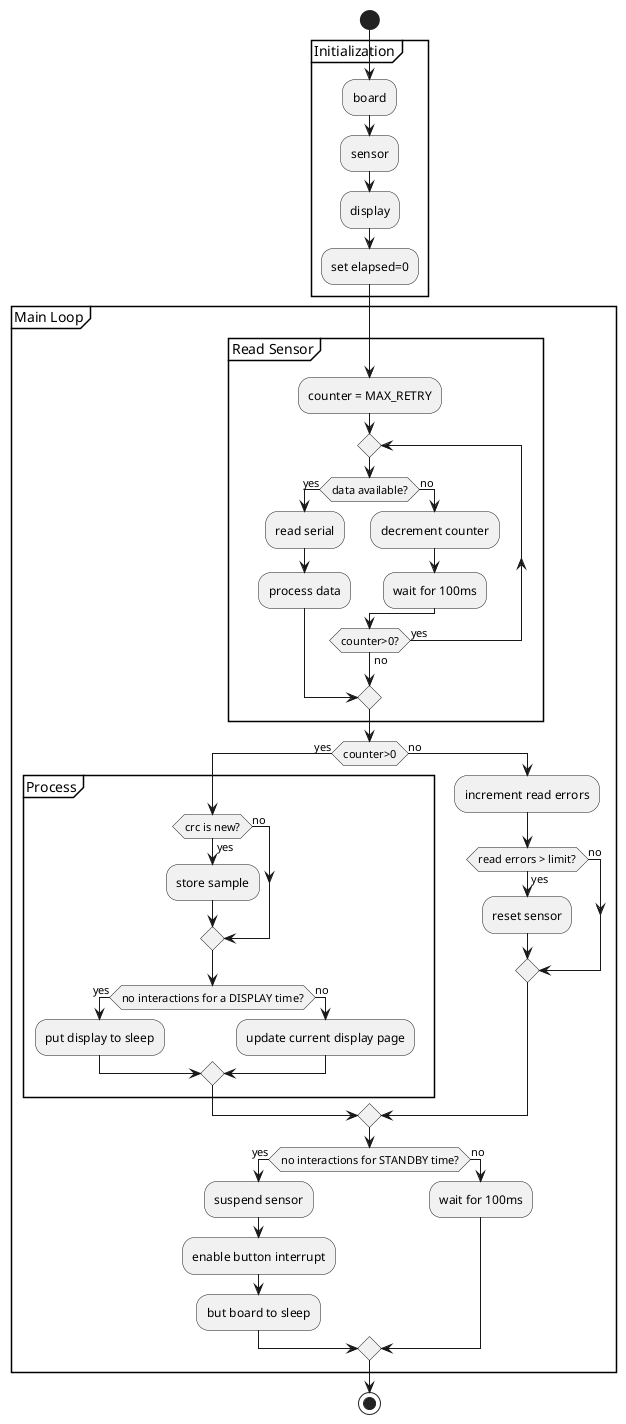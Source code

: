 @startuml AQI Monitor Control Flow
start
partition Initialization {
:board;
:sensor;
:display;
:set elapsed=0;
}
partition "Main Loop" {
  partition "Read Sensor" {
    :counter = MAX_RETRY;
    repeat
      if (data available?) then (yes)
        :read serial;
        :process data;
        break;
      else (no)
        :decrement counter;
        :wait for 100ms;
      endif
    repeat while (counter>0?) is (yes) not (no)
  }
  if (counter>0) then (yes)

    partition "Process" {
      if (crc is new?) then (yes)
        :store sample;
      else (no)
      endif
      if (no interactions for a DISPLAY time?) then (yes)
        :put display to sleep;
      else (no)
        :update current display page;
      endif
    }

  else (no)
    :increment read errors;
    if (read errors > limit?) then (yes) 
      :reset sensor;
    else (no)
    endif
  endif

  if (no interactions for STANDBY time?) then (yes)
    :suspend sensor;
    :enable button interrupt;
    :but board to sleep;
  else (no)
    :wait for 100ms;
  endif

}

stop
@enduml
